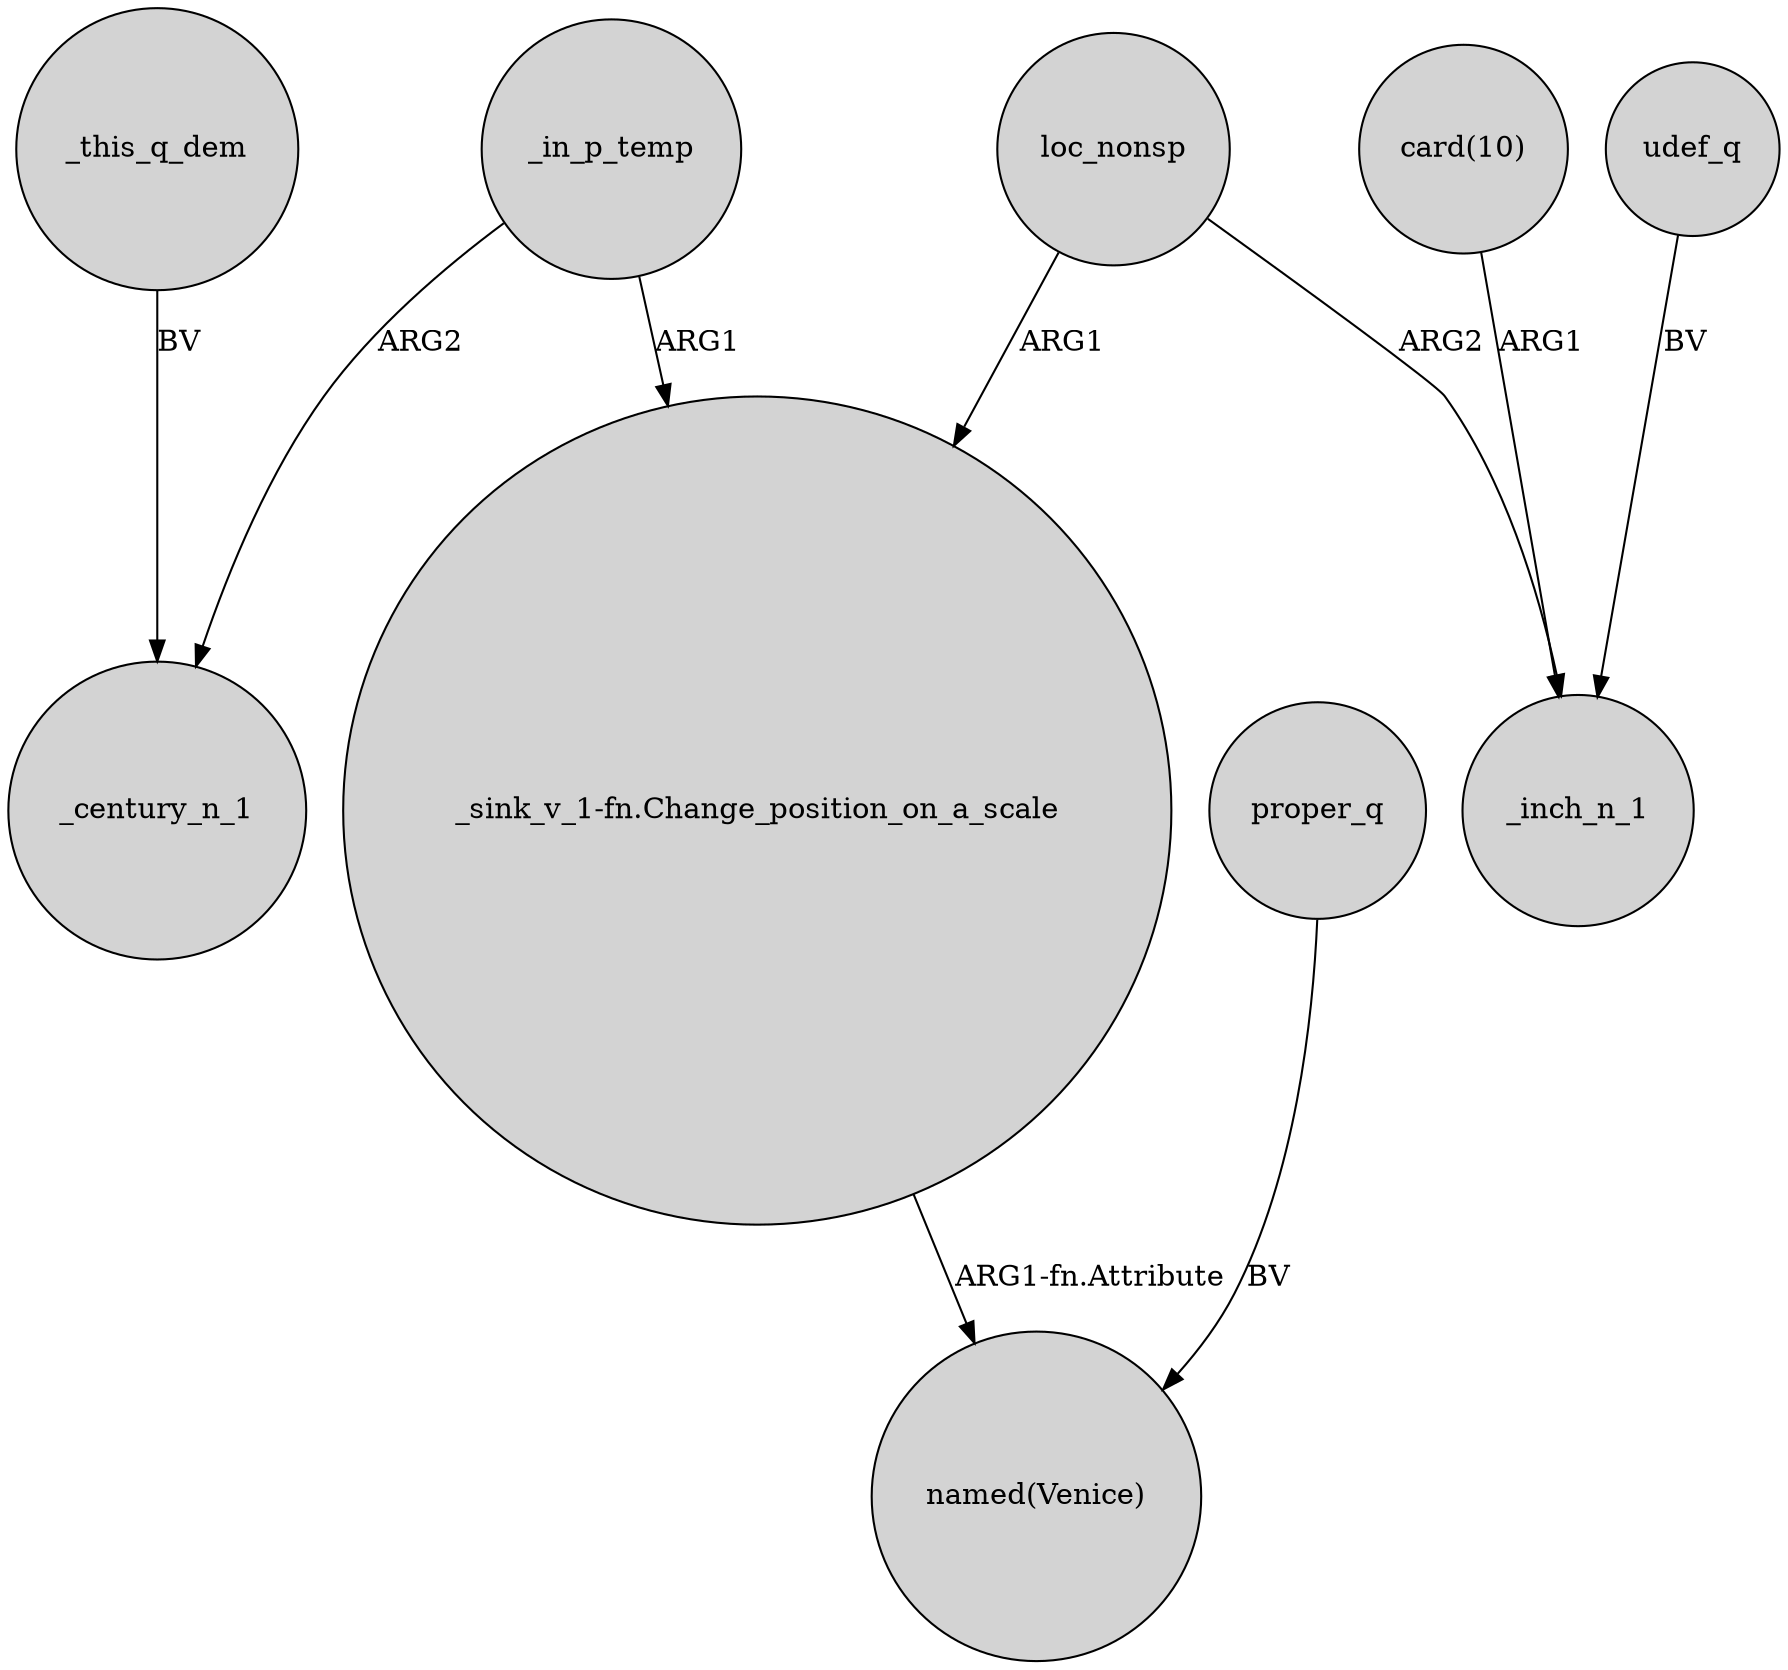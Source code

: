 digraph {
	node [shape=circle style=filled]
	_in_p_temp -> _century_n_1 [label=ARG2]
	"card(10)" -> _inch_n_1 [label=ARG1]
	proper_q -> "named(Venice)" [label=BV]
	_in_p_temp -> "_sink_v_1-fn.Change_position_on_a_scale" [label=ARG1]
	loc_nonsp -> _inch_n_1 [label=ARG2]
	_this_q_dem -> _century_n_1 [label=BV]
	loc_nonsp -> "_sink_v_1-fn.Change_position_on_a_scale" [label=ARG1]
	udef_q -> _inch_n_1 [label=BV]
	"_sink_v_1-fn.Change_position_on_a_scale" -> "named(Venice)" [label="ARG1-fn.Attribute"]
}
